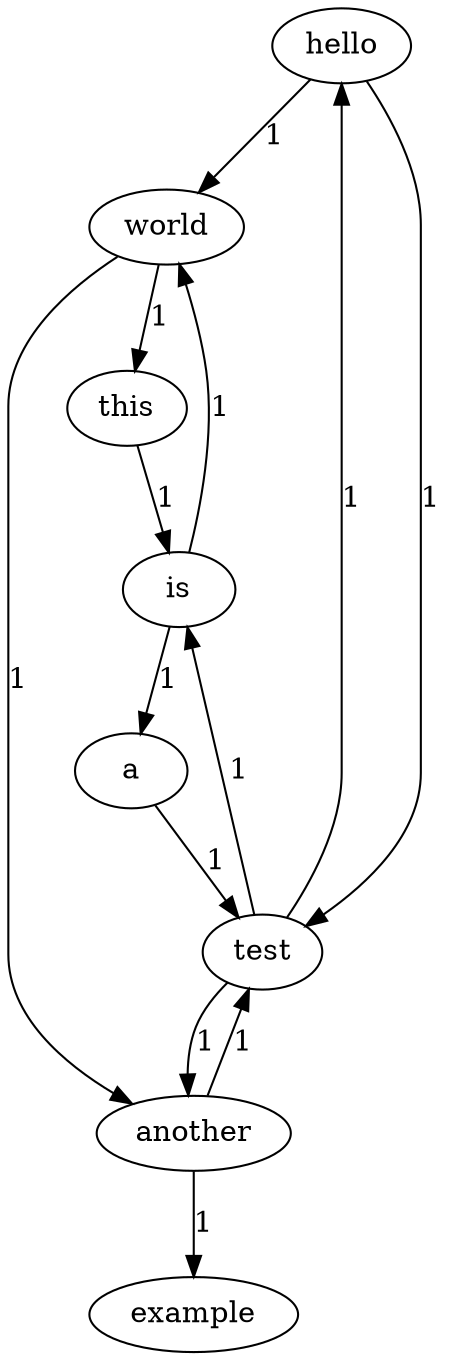 digraph TextGraph {
hello;
world;
this;
is;
a;
test;
another;
example;
hello -> world [label = 1];
world -> this [label = 1];
this -> is [label = 1];
is -> a [label = 1];
a -> test [label = 1];
test -> hello [label = 1];
test -> is [label = 1];
test -> another [label = 1];
another -> test [label = 1];
another -> example [label = 1];
is -> world [label = 1];
world -> another [label = 1];
hello -> test [label = 1];
}